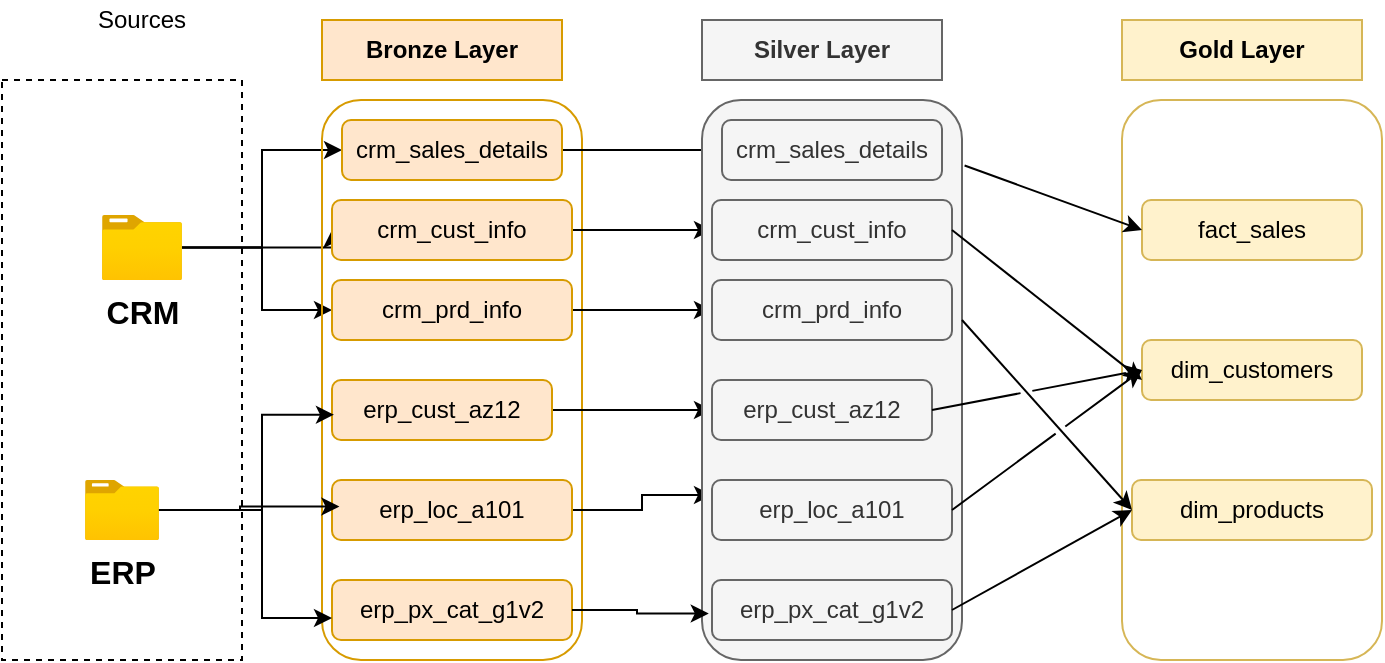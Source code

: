 <mxfile version="28.0.7">
  <diagram name="Page-1" id="HuSnWbpFSpdRyCEniAcv">
    <mxGraphModel dx="786" dy="497" grid="1" gridSize="10" guides="1" tooltips="1" connect="1" arrows="1" fold="1" page="1" pageScale="1" pageWidth="850" pageHeight="1100" math="0" shadow="0">
      <root>
        <mxCell id="0" />
        <mxCell id="1" parent="0" />
        <mxCell id="skAGZcVWfzFlX6PobNHA-1" value="" style="rounded=0;whiteSpace=wrap;html=1;fillColor=none;dashed=1;" parent="1" vertex="1">
          <mxGeometry x="50" y="130" width="120" height="290" as="geometry" />
        </mxCell>
        <mxCell id="skAGZcVWfzFlX6PobNHA-2" value="Sources" style="rounded=1;whiteSpace=wrap;html=1;strokeColor=none;" parent="1" vertex="1">
          <mxGeometry x="80" y="90" width="80" height="20" as="geometry" />
        </mxCell>
        <mxCell id="skAGZcVWfzFlX6PobNHA-14" style="edgeStyle=orthogonalEdgeStyle;rounded=0;orthogonalLoop=1;jettySize=auto;html=1;entryX=0;entryY=0.5;entryDx=0;entryDy=0;" parent="1" source="skAGZcVWfzFlX6PobNHA-3" target="skAGZcVWfzFlX6PobNHA-7" edge="1">
          <mxGeometry relative="1" as="geometry" />
        </mxCell>
        <mxCell id="skAGZcVWfzFlX6PobNHA-15" style="edgeStyle=orthogonalEdgeStyle;rounded=0;orthogonalLoop=1;jettySize=auto;html=1;entryX=0;entryY=0.5;entryDx=0;entryDy=0;" parent="1" source="skAGZcVWfzFlX6PobNHA-3" target="skAGZcVWfzFlX6PobNHA-8" edge="1">
          <mxGeometry relative="1" as="geometry">
            <Array as="points">
              <mxPoint x="215" y="214" />
            </Array>
          </mxGeometry>
        </mxCell>
        <mxCell id="skAGZcVWfzFlX6PobNHA-16" style="edgeStyle=orthogonalEdgeStyle;rounded=0;orthogonalLoop=1;jettySize=auto;html=1;entryX=0;entryY=0.5;entryDx=0;entryDy=0;" parent="1" source="skAGZcVWfzFlX6PobNHA-3" target="skAGZcVWfzFlX6PobNHA-9" edge="1">
          <mxGeometry relative="1" as="geometry">
            <Array as="points">
              <mxPoint x="180" y="214" />
              <mxPoint x="180" y="245" />
            </Array>
          </mxGeometry>
        </mxCell>
        <mxCell id="skAGZcVWfzFlX6PobNHA-3" value="&lt;font style=&quot;font-size: 16px;&quot;&gt;&lt;b style=&quot;&quot;&gt;CRM&lt;/b&gt;&lt;/font&gt;" style="image;aspect=fixed;html=1;points=[];align=center;fontSize=12;image=img/lib/azure2/general/Folder_Blank.svg;" parent="1" vertex="1">
          <mxGeometry x="100" y="197.53" width="40" height="32.47" as="geometry" />
        </mxCell>
        <mxCell id="skAGZcVWfzFlX6PobNHA-4" value="&lt;font style=&quot;font-size: 16px;&quot;&gt;&lt;b style=&quot;&quot;&gt;ERP&lt;/b&gt;&lt;/font&gt;" style="image;aspect=fixed;html=1;points=[];align=center;fontSize=12;image=img/lib/azure2/general/Folder_Blank.svg;" parent="1" vertex="1">
          <mxGeometry x="91.52" y="330" width="36.96" height="30" as="geometry" />
        </mxCell>
        <mxCell id="skAGZcVWfzFlX6PobNHA-5" value="" style="rounded=1;whiteSpace=wrap;html=1;fillColor=none;strokeColor=#d79b00;" parent="1" vertex="1">
          <mxGeometry x="210" y="140" width="130" height="280" as="geometry" />
        </mxCell>
        <mxCell id="skAGZcVWfzFlX6PobNHA-6" value="&lt;b&gt;Bronze Layer&lt;/b&gt;" style="rounded=0;whiteSpace=wrap;html=1;fillColor=#ffe6cc;strokeColor=#d79b00;" parent="1" vertex="1">
          <mxGeometry x="210" y="100" width="120" height="30" as="geometry" />
        </mxCell>
        <mxCell id="a4316D3Ew2pVO30wDxU9-10" style="edgeStyle=orthogonalEdgeStyle;rounded=0;orthogonalLoop=1;jettySize=auto;html=1;entryX=0;entryY=0.5;entryDx=0;entryDy=0;" edge="1" parent="1" source="skAGZcVWfzFlX6PobNHA-7" target="a4316D3Ew2pVO30wDxU9-3">
          <mxGeometry relative="1" as="geometry">
            <mxPoint x="390" y="160" as="targetPoint" />
          </mxGeometry>
        </mxCell>
        <mxCell id="skAGZcVWfzFlX6PobNHA-7" value="crm_sales_details" style="rounded=1;whiteSpace=wrap;html=1;fillColor=#ffe6cc;strokeColor=#d79b00;" parent="1" vertex="1">
          <mxGeometry x="220" y="150" width="110" height="30" as="geometry" />
        </mxCell>
        <mxCell id="a4316D3Ew2pVO30wDxU9-11" style="edgeStyle=orthogonalEdgeStyle;rounded=0;orthogonalLoop=1;jettySize=auto;html=1;" edge="1" parent="1" source="skAGZcVWfzFlX6PobNHA-8" target="a4316D3Ew2pVO30wDxU9-4">
          <mxGeometry relative="1" as="geometry" />
        </mxCell>
        <mxCell id="skAGZcVWfzFlX6PobNHA-8" value="crm_cust_info" style="rounded=1;whiteSpace=wrap;html=1;fillColor=#ffe6cc;strokeColor=#d79b00;" parent="1" vertex="1">
          <mxGeometry x="215" y="190" width="120" height="30" as="geometry" />
        </mxCell>
        <mxCell id="a4316D3Ew2pVO30wDxU9-12" style="edgeStyle=orthogonalEdgeStyle;rounded=0;orthogonalLoop=1;jettySize=auto;html=1;exitX=1;exitY=0.5;exitDx=0;exitDy=0;" edge="1" parent="1" source="skAGZcVWfzFlX6PobNHA-9" target="a4316D3Ew2pVO30wDxU9-5">
          <mxGeometry relative="1" as="geometry" />
        </mxCell>
        <mxCell id="skAGZcVWfzFlX6PobNHA-9" value="crm_prd_info" style="rounded=1;whiteSpace=wrap;html=1;fillColor=#ffe6cc;strokeColor=#d79b00;glass=0;" parent="1" vertex="1">
          <mxGeometry x="215" y="230" width="120" height="30" as="geometry" />
        </mxCell>
        <mxCell id="a4316D3Ew2pVO30wDxU9-13" style="edgeStyle=orthogonalEdgeStyle;rounded=0;orthogonalLoop=1;jettySize=auto;html=1;entryX=0;entryY=0.5;entryDx=0;entryDy=0;" edge="1" parent="1" source="skAGZcVWfzFlX6PobNHA-19" target="a4316D3Ew2pVO30wDxU9-6">
          <mxGeometry relative="1" as="geometry" />
        </mxCell>
        <mxCell id="skAGZcVWfzFlX6PobNHA-19" value="erp_cust_az12" style="rounded=1;whiteSpace=wrap;html=1;fillColor=#ffe6cc;strokeColor=#d79b00;" parent="1" vertex="1">
          <mxGeometry x="215" y="280" width="110" height="30" as="geometry" />
        </mxCell>
        <mxCell id="a4316D3Ew2pVO30wDxU9-14" style="edgeStyle=orthogonalEdgeStyle;rounded=0;orthogonalLoop=1;jettySize=auto;html=1;entryX=0;entryY=0.25;entryDx=0;entryDy=0;" edge="1" parent="1" source="skAGZcVWfzFlX6PobNHA-20" target="a4316D3Ew2pVO30wDxU9-7">
          <mxGeometry relative="1" as="geometry" />
        </mxCell>
        <mxCell id="skAGZcVWfzFlX6PobNHA-20" value="erp_loc_a101" style="rounded=1;whiteSpace=wrap;html=1;fillColor=#ffe6cc;strokeColor=#d79b00;" parent="1" vertex="1">
          <mxGeometry x="215" y="330" width="120" height="30" as="geometry" />
        </mxCell>
        <mxCell id="skAGZcVWfzFlX6PobNHA-21" value="erp_px_cat_g1v2" style="rounded=1;whiteSpace=wrap;html=1;fillColor=#ffe6cc;strokeColor=#d79b00;glass=0;" parent="1" vertex="1">
          <mxGeometry x="215" y="380" width="120" height="30" as="geometry" />
        </mxCell>
        <mxCell id="skAGZcVWfzFlX6PobNHA-23" style="edgeStyle=orthogonalEdgeStyle;rounded=0;orthogonalLoop=1;jettySize=auto;html=1;entryX=0.067;entryY=0.726;entryDx=0;entryDy=0;entryPerimeter=0;" parent="1" source="skAGZcVWfzFlX6PobNHA-4" target="skAGZcVWfzFlX6PobNHA-5" edge="1">
          <mxGeometry relative="1" as="geometry">
            <Array as="points">
              <mxPoint x="169" y="345" />
              <mxPoint x="169" y="343" />
            </Array>
          </mxGeometry>
        </mxCell>
        <mxCell id="skAGZcVWfzFlX6PobNHA-24" style="edgeStyle=orthogonalEdgeStyle;rounded=0;orthogonalLoop=1;jettySize=auto;html=1;entryX=0.046;entryY=0.562;entryDx=0;entryDy=0;entryPerimeter=0;" parent="1" source="skAGZcVWfzFlX6PobNHA-4" target="skAGZcVWfzFlX6PobNHA-5" edge="1">
          <mxGeometry relative="1" as="geometry">
            <Array as="points">
              <mxPoint x="180" y="345" />
              <mxPoint x="180" y="297" />
            </Array>
          </mxGeometry>
        </mxCell>
        <mxCell id="skAGZcVWfzFlX6PobNHA-25" style="edgeStyle=orthogonalEdgeStyle;rounded=0;orthogonalLoop=1;jettySize=auto;html=1;" parent="1" source="skAGZcVWfzFlX6PobNHA-4" target="skAGZcVWfzFlX6PobNHA-21" edge="1">
          <mxGeometry relative="1" as="geometry">
            <Array as="points">
              <mxPoint x="180" y="345" />
              <mxPoint x="180" y="399" />
            </Array>
          </mxGeometry>
        </mxCell>
        <mxCell id="a4316D3Ew2pVO30wDxU9-1" value="" style="rounded=1;whiteSpace=wrap;html=1;fillColor=#f5f5f5;strokeColor=#666666;fontColor=#333333;" vertex="1" parent="1">
          <mxGeometry x="400" y="140" width="130" height="280" as="geometry" />
        </mxCell>
        <mxCell id="a4316D3Ew2pVO30wDxU9-2" value="&lt;b&gt;Silver Layer&lt;/b&gt;" style="rounded=0;whiteSpace=wrap;html=1;fillColor=#f5f5f5;strokeColor=#666666;fontColor=#333333;" vertex="1" parent="1">
          <mxGeometry x="400" y="100" width="120" height="30" as="geometry" />
        </mxCell>
        <mxCell id="a4316D3Ew2pVO30wDxU9-3" value="crm_sales_details" style="rounded=1;whiteSpace=wrap;html=1;fillColor=#f5f5f5;strokeColor=#666666;fontColor=#333333;" vertex="1" parent="1">
          <mxGeometry x="410" y="150" width="110" height="30" as="geometry" />
        </mxCell>
        <mxCell id="a4316D3Ew2pVO30wDxU9-4" value="crm_cust_info" style="rounded=1;whiteSpace=wrap;html=1;fillColor=#f5f5f5;strokeColor=#666666;fontColor=#333333;" vertex="1" parent="1">
          <mxGeometry x="405" y="190" width="120" height="30" as="geometry" />
        </mxCell>
        <mxCell id="a4316D3Ew2pVO30wDxU9-6" value="erp_cust_az12" style="rounded=1;whiteSpace=wrap;html=1;fillColor=#f5f5f5;strokeColor=#666666;fontColor=#333333;" vertex="1" parent="1">
          <mxGeometry x="405" y="280" width="110" height="30" as="geometry" />
        </mxCell>
        <mxCell id="a4316D3Ew2pVO30wDxU9-7" value="erp_loc_a101" style="rounded=1;whiteSpace=wrap;html=1;fillColor=#f5f5f5;strokeColor=#666666;fontColor=#333333;" vertex="1" parent="1">
          <mxGeometry x="405" y="330" width="120" height="30" as="geometry" />
        </mxCell>
        <mxCell id="a4316D3Ew2pVO30wDxU9-8" value="erp_px_cat_g1v2" style="rounded=1;whiteSpace=wrap;html=1;fillColor=#f5f5f5;strokeColor=#666666;glass=0;fontColor=#333333;" vertex="1" parent="1">
          <mxGeometry x="405" y="380" width="120" height="30" as="geometry" />
        </mxCell>
        <mxCell id="a4316D3Ew2pVO30wDxU9-15" style="edgeStyle=orthogonalEdgeStyle;rounded=0;orthogonalLoop=1;jettySize=auto;html=1;entryX=0.026;entryY=0.917;entryDx=0;entryDy=0;entryPerimeter=0;" edge="1" parent="1" source="skAGZcVWfzFlX6PobNHA-21" target="a4316D3Ew2pVO30wDxU9-1">
          <mxGeometry relative="1" as="geometry" />
        </mxCell>
        <mxCell id="a4316D3Ew2pVO30wDxU9-26" value="" style="rounded=1;whiteSpace=wrap;html=1;fillColor=none;strokeColor=#d6b656;" vertex="1" parent="1">
          <mxGeometry x="610" y="140" width="130" height="280" as="geometry" />
        </mxCell>
        <mxCell id="a4316D3Ew2pVO30wDxU9-27" value="&lt;b&gt;Gold Layer&lt;/b&gt;" style="rounded=0;whiteSpace=wrap;html=1;fillColor=#fff2cc;strokeColor=#d6b656;" vertex="1" parent="1">
          <mxGeometry x="610" y="100" width="120" height="30" as="geometry" />
        </mxCell>
        <mxCell id="a4316D3Ew2pVO30wDxU9-28" value="fact_sales" style="rounded=1;whiteSpace=wrap;html=1;fillColor=#fff2cc;strokeColor=#d6b656;" vertex="1" parent="1">
          <mxGeometry x="620" y="190" width="110" height="30" as="geometry" />
        </mxCell>
        <mxCell id="a4316D3Ew2pVO30wDxU9-29" value="dim_customers" style="rounded=1;whiteSpace=wrap;html=1;fillColor=#fff2cc;strokeColor=#d6b656;" vertex="1" parent="1">
          <mxGeometry x="620" y="260" width="110" height="30" as="geometry" />
        </mxCell>
        <mxCell id="a4316D3Ew2pVO30wDxU9-30" value="dim_products" style="rounded=1;whiteSpace=wrap;html=1;fillColor=#fff2cc;strokeColor=#d6b656;glass=0;" vertex="1" parent="1">
          <mxGeometry x="615" y="330" width="120" height="30" as="geometry" />
        </mxCell>
        <mxCell id="a4316D3Ew2pVO30wDxU9-34" value="" style="endArrow=classic;html=1;rounded=0;" edge="1" parent="1" source="a4316D3Ew2pVO30wDxU9-5">
          <mxGeometry width="50" height="50" relative="1" as="geometry">
            <mxPoint x="380" y="290" as="sourcePoint" />
            <mxPoint x="430" y="240" as="targetPoint" />
          </mxGeometry>
        </mxCell>
        <mxCell id="a4316D3Ew2pVO30wDxU9-5" value="crm_prd_info" style="rounded=1;whiteSpace=wrap;html=1;fillColor=#f5f5f5;strokeColor=#666666;glass=0;fontColor=#333333;" vertex="1" parent="1">
          <mxGeometry x="405" y="230" width="120" height="30" as="geometry" />
        </mxCell>
        <mxCell id="a4316D3Ew2pVO30wDxU9-36" value="" style="endArrow=classic;html=1;rounded=0;entryX=0;entryY=0.5;entryDx=0;entryDy=0;exitX=1.01;exitY=0.117;exitDx=0;exitDy=0;exitPerimeter=0;jumpStyle=gap;" edge="1" parent="1" source="a4316D3Ew2pVO30wDxU9-1" target="a4316D3Ew2pVO30wDxU9-28">
          <mxGeometry width="50" height="50" relative="1" as="geometry">
            <mxPoint x="390" y="260" as="sourcePoint" />
            <mxPoint x="440" y="210" as="targetPoint" />
          </mxGeometry>
        </mxCell>
        <mxCell id="a4316D3Ew2pVO30wDxU9-37" value="" style="endArrow=classic;html=1;rounded=0;exitX=1;exitY=0.5;exitDx=0;exitDy=0;jumpStyle=gap;" edge="1" parent="1" source="a4316D3Ew2pVO30wDxU9-4">
          <mxGeometry width="50" height="50" relative="1" as="geometry">
            <mxPoint x="550" y="230" as="sourcePoint" />
            <mxPoint x="620" y="280" as="targetPoint" />
          </mxGeometry>
        </mxCell>
        <mxCell id="a4316D3Ew2pVO30wDxU9-38" value="" style="endArrow=classic;html=1;rounded=0;entryX=0;entryY=0.5;entryDx=0;entryDy=0;exitX=1.01;exitY=0.117;exitDx=0;exitDy=0;exitPerimeter=0;jumpStyle=gap;" edge="1" parent="1" target="a4316D3Ew2pVO30wDxU9-30">
          <mxGeometry width="50" height="50" relative="1" as="geometry">
            <mxPoint x="530" y="250" as="sourcePoint" />
            <mxPoint x="619" y="282" as="targetPoint" />
          </mxGeometry>
        </mxCell>
        <mxCell id="a4316D3Ew2pVO30wDxU9-39" value="" style="endArrow=classic;html=1;rounded=0;entryX=0;entryY=0.5;entryDx=0;entryDy=0;exitX=1;exitY=0.5;exitDx=0;exitDy=0;jumpStyle=gap;" edge="1" parent="1" source="a4316D3Ew2pVO30wDxU9-6" target="a4316D3Ew2pVO30wDxU9-29">
          <mxGeometry width="50" height="50" relative="1" as="geometry">
            <mxPoint x="550" y="330" as="sourcePoint" />
            <mxPoint x="639" y="362" as="targetPoint" />
          </mxGeometry>
        </mxCell>
        <mxCell id="a4316D3Ew2pVO30wDxU9-40" value="" style="endArrow=classic;html=1;rounded=0;entryX=0;entryY=0.5;entryDx=0;entryDy=0;exitX=1;exitY=0.5;exitDx=0;exitDy=0;jumpStyle=gap;" edge="1" parent="1" source="a4316D3Ew2pVO30wDxU9-7" target="a4316D3Ew2pVO30wDxU9-29">
          <mxGeometry width="50" height="50" relative="1" as="geometry">
            <mxPoint x="550" y="340" as="sourcePoint" />
            <mxPoint x="639" y="372" as="targetPoint" />
          </mxGeometry>
        </mxCell>
        <mxCell id="a4316D3Ew2pVO30wDxU9-41" value="" style="endArrow=classic;html=1;rounded=0;entryX=0;entryY=0.5;entryDx=0;entryDy=0;exitX=1;exitY=0.5;exitDx=0;exitDy=0;jumpStyle=gap;" edge="1" parent="1" source="a4316D3Ew2pVO30wDxU9-8" target="a4316D3Ew2pVO30wDxU9-30">
          <mxGeometry width="50" height="50" relative="1" as="geometry">
            <mxPoint x="550" y="400" as="sourcePoint" />
            <mxPoint x="639" y="432" as="targetPoint" />
          </mxGeometry>
        </mxCell>
      </root>
    </mxGraphModel>
  </diagram>
</mxfile>
